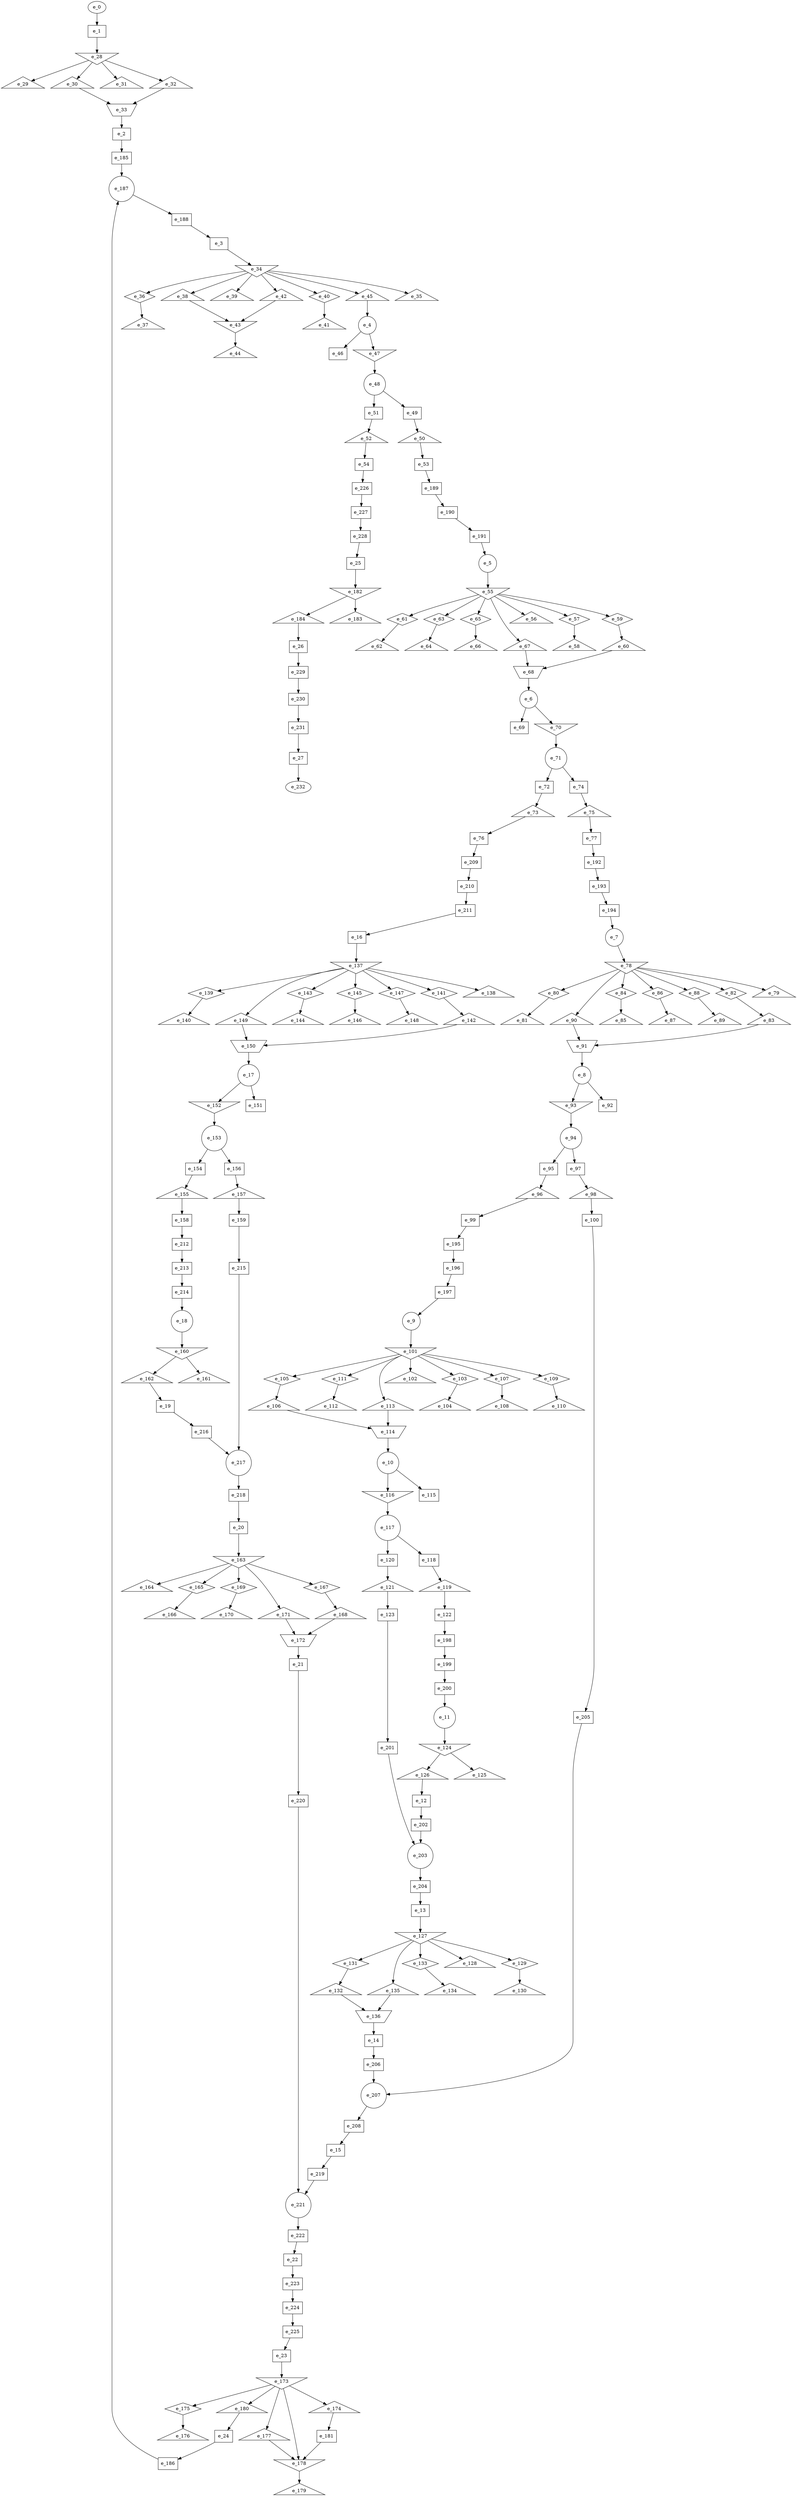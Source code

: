 digraph control_path {
  e_0: entry_node : n ;
  e_1 [shape = dot];
  e_2 [shape = dot];
  e_3 [shape = dot];
  e_4 [shape = circle];
  e_5 [shape = circle];
  e_6 [shape = circle];
  e_7 [shape = circle];
  e_8 [shape = circle];
  e_9 [shape = circle];
  e_10 [shape = circle];
  e_11 [shape = circle];
  e_12 [shape = dot];
  e_13 [shape = dot];
  e_14 [shape = dot];
  e_15 [shape = dot];
  e_16 [shape = dot];
  e_17 [shape = circle];
  e_18 [shape = circle];
  e_19 [shape = dot];
  e_20 [shape = dot];
  e_21 [shape = dot];
  e_22 [shape = dot];
  e_23 [shape = dot];
  e_24 [shape = dot];
  e_25 [shape = dot];
  e_26 [shape = dot];
  e_27 [shape = dot];
  e_28 [shape = invtriangle];
  e_29 [shape = triangle];
  e_30 [shape = triangle];
  e_31 [shape = triangle];
  e_32 [shape = triangle];
  e_33 [shape = invtrapezium];
  e_34 [shape = invtriangle];
  e_35 [shape = triangle];
  e_36 [shape = diamond];
  e_37 [shape = triangle];
  e_38 [shape = triangle];
  e_39 [shape = triangle];
  e_40 [shape = diamond];
  e_41 [shape = triangle];
  e_42 [shape = triangle];
  e_43 [shape = invtriangle];
  e_44 [shape = triangle];
  e_45 [shape = triangle];
  e_46 [shape = dot];
  e_47 [shape = invtriangle];
  e_48 [shape = circle];
  e_49 [shape = dot];
  e_50 [shape = triangle];
  e_51 [shape = dot];
  e_52 [shape = triangle];
  e_53 [shape = dot];
  e_54 [shape = dot];
  e_55 [shape = invtriangle];
  e_56 [shape = triangle];
  e_57 [shape = diamond];
  e_58 [shape = triangle];
  e_59 [shape = diamond];
  e_60 [shape = triangle];
  e_61 [shape = diamond];
  e_62 [shape = triangle];
  e_63 [shape = diamond];
  e_64 [shape = triangle];
  e_65 [shape = diamond];
  e_66 [shape = triangle];
  e_67 [shape = triangle];
  e_68 [shape = invtrapezium];
  e_69 [shape = dot];
  e_70 [shape = invtriangle];
  e_71 [shape = circle];
  e_72 [shape = dot];
  e_73 [shape = triangle];
  e_74 [shape = dot];
  e_75 [shape = triangle];
  e_76 [shape = dot];
  e_77 [shape = dot];
  e_78 [shape = invtriangle];
  e_79 [shape = triangle];
  e_80 [shape = diamond];
  e_81 [shape = triangle];
  e_82 [shape = diamond];
  e_83 [shape = triangle];
  e_84 [shape = diamond];
  e_85 [shape = triangle];
  e_86 [shape = diamond];
  e_87 [shape = triangle];
  e_88 [shape = diamond];
  e_89 [shape = triangle];
  e_90 [shape = triangle];
  e_91 [shape = invtrapezium];
  e_92 [shape = dot];
  e_93 [shape = invtriangle];
  e_94 [shape = circle];
  e_95 [shape = dot];
  e_96 [shape = triangle];
  e_97 [shape = dot];
  e_98 [shape = triangle];
  e_99 [shape = dot];
  e_100 [shape = dot];
  e_101 [shape = invtriangle];
  e_102 [shape = triangle];
  e_103 [shape = diamond];
  e_104 [shape = triangle];
  e_105 [shape = diamond];
  e_106 [shape = triangle];
  e_107 [shape = diamond];
  e_108 [shape = triangle];
  e_109 [shape = diamond];
  e_110 [shape = triangle];
  e_111 [shape = diamond];
  e_112 [shape = triangle];
  e_113 [shape = triangle];
  e_114 [shape = invtrapezium];
  e_115 [shape = dot];
  e_116 [shape = invtriangle];
  e_117 [shape = circle];
  e_118 [shape = dot];
  e_119 [shape = triangle];
  e_120 [shape = dot];
  e_121 [shape = triangle];
  e_122 [shape = dot];
  e_123 [shape = dot];
  e_124 [shape = invtriangle];
  e_125 [shape = triangle];
  e_126 [shape = triangle];
  e_127 [shape = invtriangle];
  e_128 [shape = triangle];
  e_129 [shape = diamond];
  e_130 [shape = triangle];
  e_131 [shape = diamond];
  e_132 [shape = triangle];
  e_133 [shape = diamond];
  e_134 [shape = triangle];
  e_135 [shape = triangle];
  e_136 [shape = invtrapezium];
  e_137 [shape = invtriangle];
  e_138 [shape = triangle];
  e_139 [shape = diamond];
  e_140 [shape = triangle];
  e_141 [shape = diamond];
  e_142 [shape = triangle];
  e_143 [shape = diamond];
  e_144 [shape = triangle];
  e_145 [shape = diamond];
  e_146 [shape = triangle];
  e_147 [shape = diamond];
  e_148 [shape = triangle];
  e_149 [shape = triangle];
  e_150 [shape = invtrapezium];
  e_151 [shape = dot];
  e_152 [shape = invtriangle];
  e_153 [shape = circle];
  e_154 [shape = dot];
  e_155 [shape = triangle];
  e_156 [shape = dot];
  e_157 [shape = triangle];
  e_158 [shape = dot];
  e_159 [shape = dot];
  e_160 [shape = invtriangle];
  e_161 [shape = triangle];
  e_162 [shape = triangle];
  e_163 [shape = invtriangle];
  e_164 [shape = triangle];
  e_165 [shape = diamond];
  e_166 [shape = triangle];
  e_167 [shape = diamond];
  e_168 [shape = triangle];
  e_169 [shape = diamond];
  e_170 [shape = triangle];
  e_171 [shape = triangle];
  e_172 [shape = invtrapezium];
  e_173 [shape = invtriangle];
  e_174 [shape = triangle];
  e_175 [shape = diamond];
  e_176 [shape = triangle];
  e_177 [shape = triangle];
  e_178 [shape = invtriangle];
  e_179 [shape = triangle];
  e_180 [shape = triangle];
  e_181 [shape = dot];
  e_182 [shape = invtriangle];
  e_183 [shape = triangle];
  e_184 [shape = triangle];
  e_185 [shape = dot];
  e_186 [shape = dot];
  e_187 [shape = circle];
  e_188 [shape = dot];
  e_189 [shape = dot];
  e_190 [shape = dot];
  e_191 [shape = dot];
  e_192 [shape = dot];
  e_193 [shape = dot];
  e_194 [shape = dot];
  e_195 [shape = dot];
  e_196 [shape = dot];
  e_197 [shape = dot];
  e_198 [shape = dot];
  e_199 [shape = dot];
  e_200 [shape = dot];
  e_201 [shape = dot];
  e_202 [shape = dot];
  e_203 [shape = circle];
  e_204 [shape = dot];
  e_205 [shape = dot];
  e_206 [shape = dot];
  e_207 [shape = circle];
  e_208 [shape = dot];
  e_209 [shape = dot];
  e_210 [shape = dot];
  e_211 [shape = dot];
  e_212 [shape = dot];
  e_213 [shape = dot];
  e_214 [shape = dot];
  e_215 [shape = dot];
  e_216 [shape = dot];
  e_217 [shape = circle];
  e_218 [shape = dot];
  e_219 [shape = dot];
  e_220 [shape = dot];
  e_221 [shape = circle];
  e_222 [shape = dot];
  e_223 [shape = dot];
  e_224 [shape = dot];
  e_225 [shape = dot];
  e_226 [shape = dot];
  e_227 [shape = dot];
  e_228 [shape = dot];
  e_229 [shape = dot];
  e_230 [shape = dot];
  e_231 [shape = dot];
  e_232: exit_node : s ;
  e_0 -> e_1;
  e_33 -> e_2;
  e_188 -> e_3;
  e_45 -> e_4;
  e_191 -> e_5;
  e_68 -> e_6;
  e_194 -> e_7;
  e_91 -> e_8;
  e_197 -> e_9;
  e_114 -> e_10;
  e_200 -> e_11;
  e_126 -> e_12;
  e_204 -> e_13;
  e_136 -> e_14;
  e_208 -> e_15;
  e_211 -> e_16;
  e_150 -> e_17;
  e_214 -> e_18;
  e_162 -> e_19;
  e_218 -> e_20;
  e_172 -> e_21;
  e_222 -> e_22;
  e_225 -> e_23;
  e_180 -> e_24;
  e_228 -> e_25;
  e_184 -> e_26;
  e_231 -> e_27;
  e_1 -> e_28;
  e_28 -> e_29;
  e_28 -> e_30;
  e_28 -> e_31;
  e_28 -> e_32;
  e_30 -> e_33;
  e_32 -> e_33;
  e_3 -> e_34;
  e_34 -> e_35;
  e_34 -> e_36;
  e_36 -> e_37;
  e_34 -> e_38;
  e_34 -> e_39;
  e_34 -> e_40;
  e_40 -> e_41;
  e_34 -> e_42;
  e_38 -> e_43;
  e_42 -> e_43;
  e_43 -> e_44;
  e_34 -> e_45;
  e_4 -> e_46;
  e_4 -> e_47;
  e_47 -> e_48;
  e_48 -> e_49;
  e_49 -> e_50;
  e_48 -> e_51;
  e_51 -> e_52;
  e_50 -> e_53;
  e_52 -> e_54;
  e_5 -> e_55;
  e_55 -> e_56;
  e_55 -> e_57;
  e_57 -> e_58;
  e_55 -> e_59;
  e_59 -> e_60;
  e_55 -> e_61;
  e_61 -> e_62;
  e_55 -> e_63;
  e_63 -> e_64;
  e_55 -> e_65;
  e_65 -> e_66;
  e_55 -> e_67;
  e_60 -> e_68;
  e_67 -> e_68;
  e_6 -> e_69;
  e_6 -> e_70;
  e_70 -> e_71;
  e_71 -> e_72;
  e_72 -> e_73;
  e_71 -> e_74;
  e_74 -> e_75;
  e_73 -> e_76;
  e_75 -> e_77;
  e_7 -> e_78;
  e_78 -> e_79;
  e_78 -> e_80;
  e_80 -> e_81;
  e_78 -> e_82;
  e_82 -> e_83;
  e_78 -> e_84;
  e_84 -> e_85;
  e_78 -> e_86;
  e_86 -> e_87;
  e_78 -> e_88;
  e_88 -> e_89;
  e_78 -> e_90;
  e_83 -> e_91;
  e_90 -> e_91;
  e_8 -> e_92;
  e_8 -> e_93;
  e_93 -> e_94;
  e_94 -> e_95;
  e_95 -> e_96;
  e_94 -> e_97;
  e_97 -> e_98;
  e_96 -> e_99;
  e_98 -> e_100;
  e_9 -> e_101;
  e_101 -> e_102;
  e_101 -> e_103;
  e_103 -> e_104;
  e_101 -> e_105;
  e_105 -> e_106;
  e_101 -> e_107;
  e_107 -> e_108;
  e_101 -> e_109;
  e_109 -> e_110;
  e_101 -> e_111;
  e_111 -> e_112;
  e_101 -> e_113;
  e_106 -> e_114;
  e_113 -> e_114;
  e_10 -> e_115;
  e_10 -> e_116;
  e_116 -> e_117;
  e_117 -> e_118;
  e_118 -> e_119;
  e_117 -> e_120;
  e_120 -> e_121;
  e_119 -> e_122;
  e_121 -> e_123;
  e_11 -> e_124;
  e_124 -> e_125;
  e_124 -> e_126;
  e_13 -> e_127;
  e_127 -> e_128;
  e_127 -> e_129;
  e_129 -> e_130;
  e_127 -> e_131;
  e_131 -> e_132;
  e_127 -> e_133;
  e_133 -> e_134;
  e_127 -> e_135;
  e_132 -> e_136;
  e_135 -> e_136;
  e_16 -> e_137;
  e_137 -> e_138;
  e_137 -> e_139;
  e_139 -> e_140;
  e_137 -> e_141;
  e_141 -> e_142;
  e_137 -> e_143;
  e_143 -> e_144;
  e_137 -> e_145;
  e_145 -> e_146;
  e_137 -> e_147;
  e_147 -> e_148;
  e_137 -> e_149;
  e_142 -> e_150;
  e_149 -> e_150;
  e_17 -> e_151;
  e_17 -> e_152;
  e_152 -> e_153;
  e_153 -> e_154;
  e_154 -> e_155;
  e_153 -> e_156;
  e_156 -> e_157;
  e_155 -> e_158;
  e_157 -> e_159;
  e_18 -> e_160;
  e_160 -> e_161;
  e_160 -> e_162;
  e_20 -> e_163;
  e_163 -> e_164;
  e_163 -> e_165;
  e_165 -> e_166;
  e_163 -> e_167;
  e_167 -> e_168;
  e_163 -> e_169;
  e_169 -> e_170;
  e_163 -> e_171;
  e_168 -> e_172;
  e_171 -> e_172;
  e_23 -> e_173;
  e_173 -> e_174;
  e_173 -> e_175;
  e_175 -> e_176;
  e_173 -> e_177;
  e_173 -> e_178;
  e_177 -> e_178;
  e_181 -> e_178;
  e_178 -> e_179;
  e_173 -> e_180;
  e_174 -> e_181;
  e_25 -> e_182;
  e_182 -> e_183;
  e_182 -> e_184;
  e_2 -> e_185;
  e_24 -> e_186;
  e_185 -> e_187;
  e_186 -> e_187;
  e_187 -> e_188;
  e_53 -> e_189;
  e_189 -> e_190;
  e_190 -> e_191;
  e_77 -> e_192;
  e_192 -> e_193;
  e_193 -> e_194;
  e_99 -> e_195;
  e_195 -> e_196;
  e_196 -> e_197;
  e_122 -> e_198;
  e_198 -> e_199;
  e_199 -> e_200;
  e_123 -> e_201;
  e_12 -> e_202;
  e_201 -> e_203;
  e_202 -> e_203;
  e_203 -> e_204;
  e_100 -> e_205;
  e_14 -> e_206;
  e_205 -> e_207;
  e_206 -> e_207;
  e_207 -> e_208;
  e_76 -> e_209;
  e_209 -> e_210;
  e_210 -> e_211;
  e_158 -> e_212;
  e_212 -> e_213;
  e_213 -> e_214;
  e_159 -> e_215;
  e_19 -> e_216;
  e_215 -> e_217;
  e_216 -> e_217;
  e_217 -> e_218;
  e_15 -> e_219;
  e_21 -> e_220;
  e_219 -> e_221;
  e_220 -> e_221;
  e_221 -> e_222;
  e_22 -> e_223;
  e_223 -> e_224;
  e_224 -> e_225;
  e_54 -> e_226;
  e_226 -> e_227;
  e_227 -> e_228;
  e_26 -> e_229;
  e_229 -> e_230;
  e_230 -> e_231;
  e_27 -> e_232;
}
